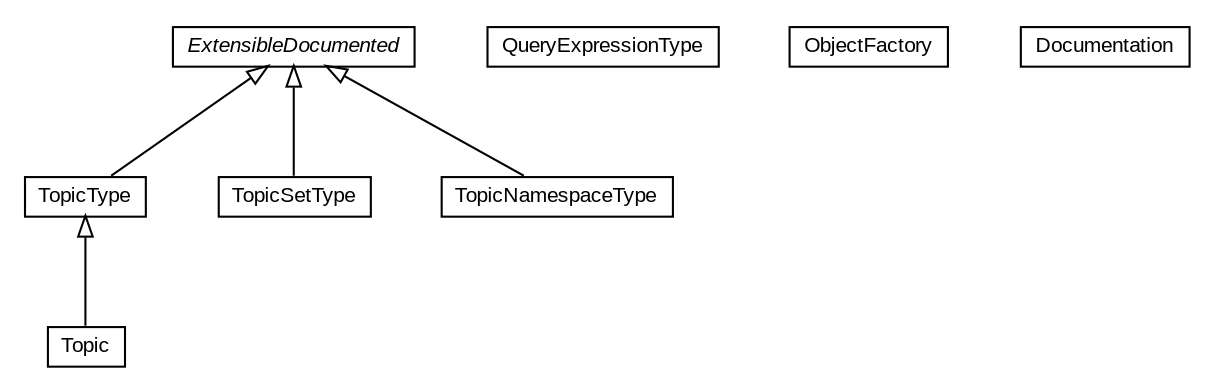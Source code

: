 #!/usr/local/bin/dot
#
# Class diagram 
# Generated by UMLGraph version R5_6-24-gf6e263 (http://www.umlgraph.org/)
#

digraph G {
	edge [fontname="arial",fontsize=10,labelfontname="arial",labelfontsize=10];
	node [fontname="arial",fontsize=10,shape=plaintext];
	nodesep=0.25;
	ranksep=0.5;
	// org.oasis_open.docs.wsn.t_1.TopicType
	c5771 [label=<<table title="org.oasis_open.docs.wsn.t_1.TopicType" border="0" cellborder="1" cellspacing="0" cellpadding="2" port="p" href="./TopicType.html">
		<tr><td><table border="0" cellspacing="0" cellpadding="1">
<tr><td align="center" balign="center"> TopicType </td></tr>
		</table></td></tr>
		</table>>, URL="./TopicType.html", fontname="arial", fontcolor="black", fontsize=10.0];
	// org.oasis_open.docs.wsn.t_1.TopicSetType
	c5772 [label=<<table title="org.oasis_open.docs.wsn.t_1.TopicSetType" border="0" cellborder="1" cellspacing="0" cellpadding="2" port="p" href="./TopicSetType.html">
		<tr><td><table border="0" cellspacing="0" cellpadding="1">
<tr><td align="center" balign="center"> TopicSetType </td></tr>
		</table></td></tr>
		</table>>, URL="./TopicSetType.html", fontname="arial", fontcolor="black", fontsize=10.0];
	// org.oasis_open.docs.wsn.t_1.TopicNamespaceType
	c5773 [label=<<table title="org.oasis_open.docs.wsn.t_1.TopicNamespaceType" border="0" cellborder="1" cellspacing="0" cellpadding="2" port="p" href="./TopicNamespaceType.html">
		<tr><td><table border="0" cellspacing="0" cellpadding="1">
<tr><td align="center" balign="center"> TopicNamespaceType </td></tr>
		</table></td></tr>
		</table>>, URL="./TopicNamespaceType.html", fontname="arial", fontcolor="black", fontsize=10.0];
	// org.oasis_open.docs.wsn.t_1.TopicNamespaceType.Topic
	c5774 [label=<<table title="org.oasis_open.docs.wsn.t_1.TopicNamespaceType.Topic" border="0" cellborder="1" cellspacing="0" cellpadding="2" port="p" href="./TopicNamespaceType.Topic.html">
		<tr><td><table border="0" cellspacing="0" cellpadding="1">
<tr><td align="center" balign="center"> Topic </td></tr>
		</table></td></tr>
		</table>>, URL="./TopicNamespaceType.Topic.html", fontname="arial", fontcolor="black", fontsize=10.0];
	// org.oasis_open.docs.wsn.t_1.QueryExpressionType
	c5775 [label=<<table title="org.oasis_open.docs.wsn.t_1.QueryExpressionType" border="0" cellborder="1" cellspacing="0" cellpadding="2" port="p" href="./QueryExpressionType.html">
		<tr><td><table border="0" cellspacing="0" cellpadding="1">
<tr><td align="center" balign="center"> QueryExpressionType </td></tr>
		</table></td></tr>
		</table>>, URL="./QueryExpressionType.html", fontname="arial", fontcolor="black", fontsize=10.0];
	// org.oasis_open.docs.wsn.t_1.ObjectFactory
	c5776 [label=<<table title="org.oasis_open.docs.wsn.t_1.ObjectFactory" border="0" cellborder="1" cellspacing="0" cellpadding="2" port="p" href="./ObjectFactory.html">
		<tr><td><table border="0" cellspacing="0" cellpadding="1">
<tr><td align="center" balign="center"> ObjectFactory </td></tr>
		</table></td></tr>
		</table>>, URL="./ObjectFactory.html", fontname="arial", fontcolor="black", fontsize=10.0];
	// org.oasis_open.docs.wsn.t_1.ExtensibleDocumented
	c5777 [label=<<table title="org.oasis_open.docs.wsn.t_1.ExtensibleDocumented" border="0" cellborder="1" cellspacing="0" cellpadding="2" port="p" href="./ExtensibleDocumented.html">
		<tr><td><table border="0" cellspacing="0" cellpadding="1">
<tr><td align="center" balign="center"><font face="arial italic"> ExtensibleDocumented </font></td></tr>
		</table></td></tr>
		</table>>, URL="./ExtensibleDocumented.html", fontname="arial", fontcolor="black", fontsize=10.0];
	// org.oasis_open.docs.wsn.t_1.Documentation
	c5778 [label=<<table title="org.oasis_open.docs.wsn.t_1.Documentation" border="0" cellborder="1" cellspacing="0" cellpadding="2" port="p" href="./Documentation.html">
		<tr><td><table border="0" cellspacing="0" cellpadding="1">
<tr><td align="center" balign="center"> Documentation </td></tr>
		</table></td></tr>
		</table>>, URL="./Documentation.html", fontname="arial", fontcolor="black", fontsize=10.0];
	//org.oasis_open.docs.wsn.t_1.TopicType extends org.oasis_open.docs.wsn.t_1.ExtensibleDocumented
	c5777:p -> c5771:p [dir=back,arrowtail=empty];
	//org.oasis_open.docs.wsn.t_1.TopicSetType extends org.oasis_open.docs.wsn.t_1.ExtensibleDocumented
	c5777:p -> c5772:p [dir=back,arrowtail=empty];
	//org.oasis_open.docs.wsn.t_1.TopicNamespaceType extends org.oasis_open.docs.wsn.t_1.ExtensibleDocumented
	c5777:p -> c5773:p [dir=back,arrowtail=empty];
	//org.oasis_open.docs.wsn.t_1.TopicNamespaceType.Topic extends org.oasis_open.docs.wsn.t_1.TopicType
	c5771:p -> c5774:p [dir=back,arrowtail=empty];
}

